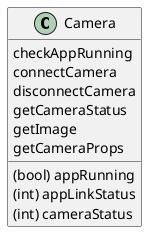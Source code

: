 @startuml

class Camera {
checkAppRunning
connectCamera
disconnectCamera
getCameraStatus
getImage
getCameraProps

(bool) appRunning
(int) appLinkStatus
(int) cameraStatus
}

@enduml